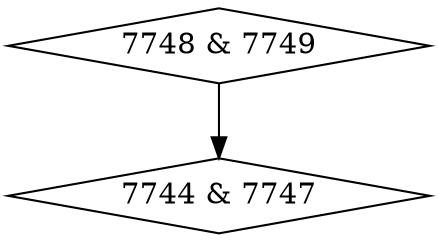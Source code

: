 digraph {
0 [label = "7744 & 7747", shape = diamond];
1 [label = "7748 & 7749", shape = diamond];
1->0;
}
